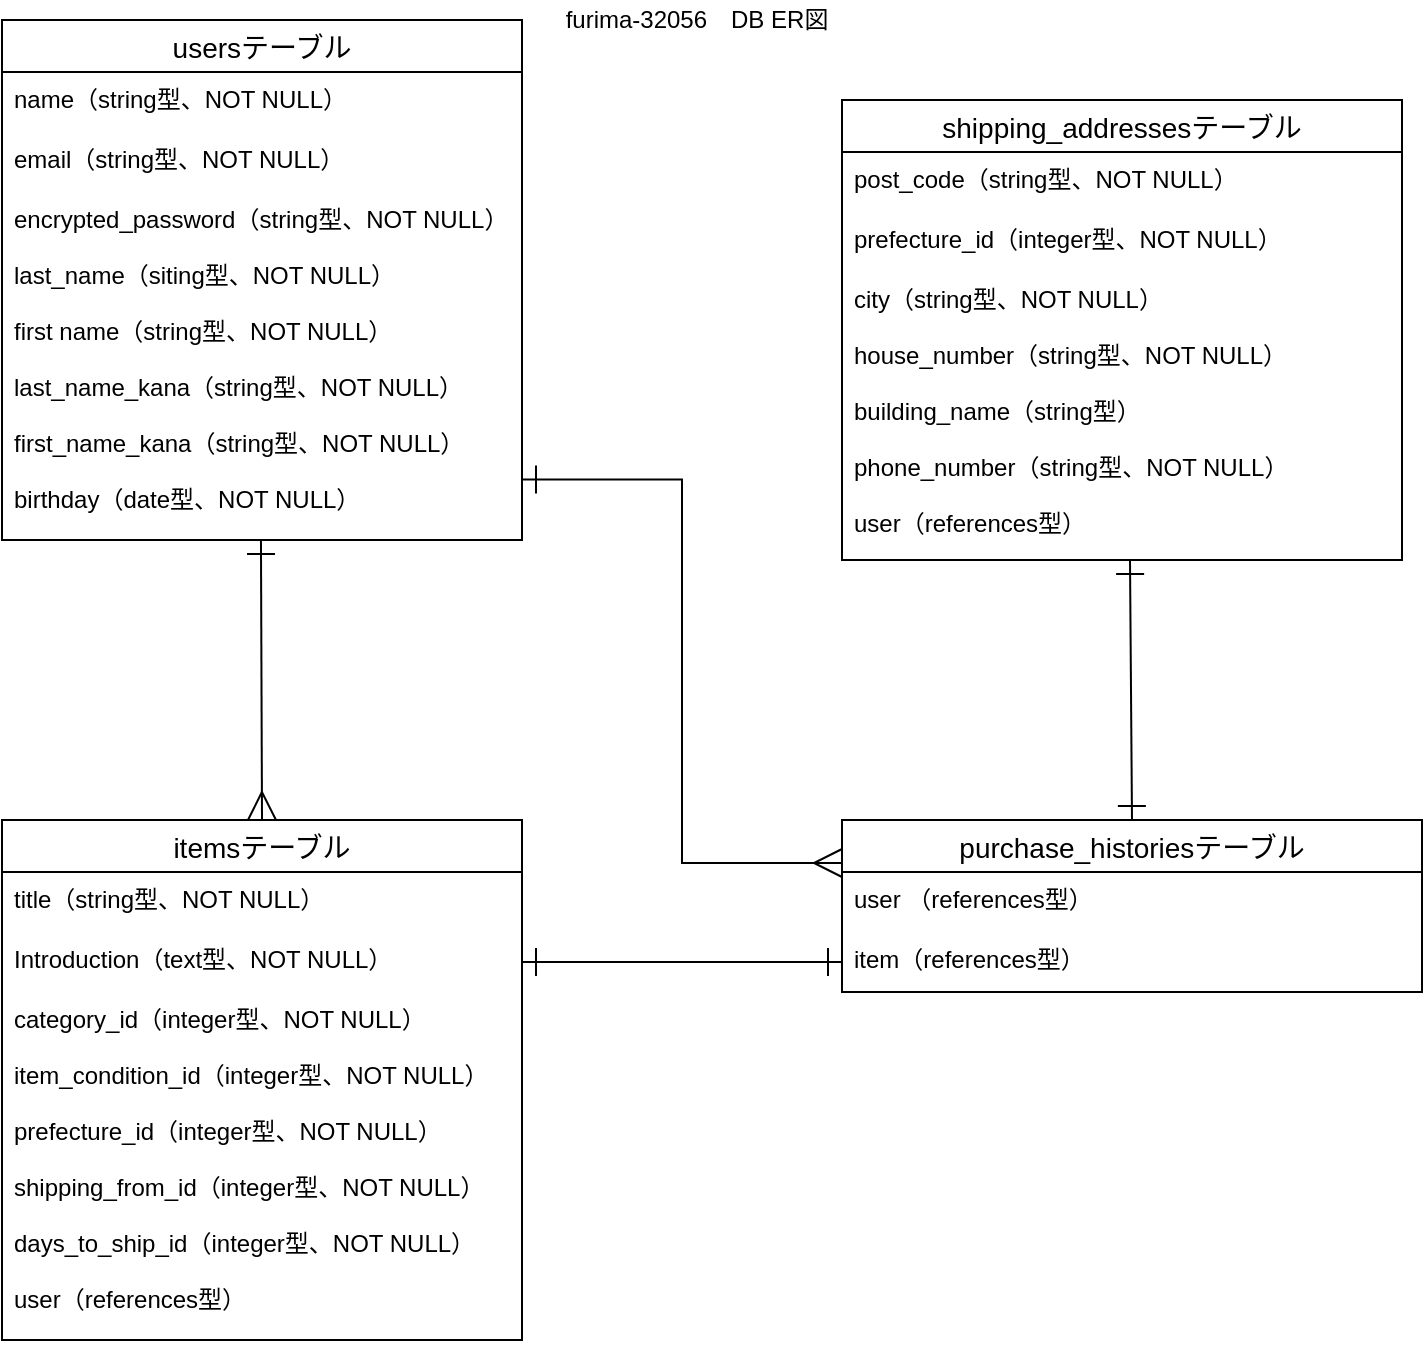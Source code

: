 <mxfile version="13.6.5">
    <diagram id="pAn4AHUUTgOaKvMXLmUd" name="ページ1">
        <mxGraphModel dx="1677" dy="680" grid="1" gridSize="10" guides="1" tooltips="1" connect="1" arrows="1" fold="1" page="1" pageScale="1" pageWidth="827" pageHeight="1169" math="0" shadow="0">
            <root>
                <mxCell id="0"/>
                <mxCell id="1" parent="0"/>
                <mxCell id="2" value="usersテーブル" style="swimlane;fontStyle=0;childLayout=stackLayout;horizontal=1;startSize=26;horizontalStack=0;resizeParent=1;resizeParentMax=0;resizeLast=0;collapsible=1;marginBottom=0;align=center;fontSize=14;" vertex="1" parent="1">
                    <mxGeometry x="-760" y="40" width="260" height="260" as="geometry"/>
                </mxCell>
                <mxCell id="3" value="name（string型、NOT NULL）&#10;" style="text;strokeColor=none;fillColor=none;spacingLeft=4;spacingRight=4;overflow=hidden;rotatable=0;points=[[0,0.5],[1,0.5]];portConstraint=eastwest;fontSize=12;" vertex="1" parent="2">
                    <mxGeometry y="26" width="260" height="30" as="geometry"/>
                </mxCell>
                <mxCell id="4" value="email（string型、NOT NULL）" style="text;strokeColor=none;fillColor=none;spacingLeft=4;spacingRight=4;overflow=hidden;rotatable=0;points=[[0,0.5],[1,0.5]];portConstraint=eastwest;fontSize=12;" vertex="1" parent="2">
                    <mxGeometry y="56" width="260" height="30" as="geometry"/>
                </mxCell>
                <mxCell id="5" value="encrypted_password（string型、NOT NULL）&#10;&#10;last_name（siting型、NOT NULL）&#10;&#10;first name（string型、NOT NULL）&#10;&#10;last_name_kana（string型、NOT NULL）&#10;&#10;first_name_kana（string型、NOT NULL）&#10;&#10;birthday（date型、NOT NULL）" style="text;strokeColor=none;fillColor=none;spacingLeft=4;spacingRight=4;overflow=hidden;rotatable=0;points=[[0,0.5],[1,0.5]];portConstraint=eastwest;fontSize=12;" vertex="1" parent="2">
                    <mxGeometry y="86" width="260" height="174" as="geometry"/>
                </mxCell>
                <mxCell id="36" style="edgeStyle=orthogonalEdgeStyle;rounded=0;jumpStyle=none;orthogonalLoop=1;jettySize=auto;html=1;exitX=0;exitY=0.25;exitDx=0;exitDy=0;entryX=1;entryY=0.826;entryDx=0;entryDy=0;entryPerimeter=0;startArrow=ERmany;startFill=0;startSize=12;sourcePerimeterSpacing=0;endArrow=ERone;endFill=0;endSize=12;targetPerimeterSpacing=0;" edge="1" parent="1" source="21" target="5">
                    <mxGeometry relative="1" as="geometry"/>
                </mxCell>
                <mxCell id="17" value="shipping_addressesテーブル" style="swimlane;fontStyle=0;childLayout=stackLayout;horizontal=1;startSize=26;horizontalStack=0;resizeParent=1;resizeParentMax=0;resizeLast=0;collapsible=1;marginBottom=0;align=center;fontSize=14;" vertex="1" parent="1">
                    <mxGeometry x="-340" y="80" width="280" height="230" as="geometry"/>
                </mxCell>
                <mxCell id="18" value="post_code（string型、NOT NULL）" style="text;strokeColor=none;fillColor=none;spacingLeft=4;spacingRight=4;overflow=hidden;rotatable=0;points=[[0,0.5],[1,0.5]];portConstraint=eastwest;fontSize=12;" vertex="1" parent="17">
                    <mxGeometry y="26" width="280" height="30" as="geometry"/>
                </mxCell>
                <mxCell id="19" value="prefecture_id（integer型、NOT NULL）" style="text;strokeColor=none;fillColor=none;spacingLeft=4;spacingRight=4;overflow=hidden;rotatable=0;points=[[0,0.5],[1,0.5]];portConstraint=eastwest;fontSize=12;" vertex="1" parent="17">
                    <mxGeometry y="56" width="280" height="30" as="geometry"/>
                </mxCell>
                <mxCell id="20" value="city（string型、NOT NULL）&#10;&#10;house_number（string型、NOT NULL）&#10;&#10;building_name（string型）&#10;&#10;phone_number（string型、NOT NULL）&#10;&#10;user（references型）" style="text;strokeColor=none;fillColor=none;spacingLeft=4;spacingRight=4;overflow=hidden;rotatable=0;points=[[0,0.5],[1,0.5]];portConstraint=eastwest;fontSize=12;" vertex="1" parent="17">
                    <mxGeometry y="86" width="280" height="144" as="geometry"/>
                </mxCell>
                <mxCell id="51" style="edgeStyle=none;rounded=0;jumpStyle=none;orthogonalLoop=1;jettySize=auto;html=1;exitX=0.5;exitY=0;exitDx=0;exitDy=0;startArrow=ERone;startFill=0;startSize=12;sourcePerimeterSpacing=0;endArrow=ERone;endFill=0;endSize=12;targetPerimeterSpacing=0;" edge="1" parent="1" source="21">
                    <mxGeometry relative="1" as="geometry">
                        <mxPoint x="-196" y="310" as="targetPoint"/>
                    </mxGeometry>
                </mxCell>
                <mxCell id="21" value="purchase_historiesテーブル" style="swimlane;fontStyle=0;childLayout=stackLayout;horizontal=1;startSize=26;horizontalStack=0;resizeParent=1;resizeParentMax=0;resizeLast=0;collapsible=1;marginBottom=0;align=center;fontSize=14;" vertex="1" parent="1">
                    <mxGeometry x="-340" y="440" width="290" height="86" as="geometry"/>
                </mxCell>
                <mxCell id="22" value="user （references型）" style="text;strokeColor=none;fillColor=none;spacingLeft=4;spacingRight=4;overflow=hidden;rotatable=0;points=[[0,0.5],[1,0.5]];portConstraint=eastwest;fontSize=12;" vertex="1" parent="21">
                    <mxGeometry y="26" width="290" height="30" as="geometry"/>
                </mxCell>
                <mxCell id="23" value="item（references型）" style="text;strokeColor=none;fillColor=none;spacingLeft=4;spacingRight=4;overflow=hidden;rotatable=0;points=[[0,0.5],[1,0.5]];portConstraint=eastwest;fontSize=12;" vertex="1" parent="21">
                    <mxGeometry y="56" width="290" height="30" as="geometry"/>
                </mxCell>
                <mxCell id="41" style="edgeStyle=none;rounded=0;jumpStyle=none;orthogonalLoop=1;jettySize=auto;html=1;exitX=1;exitY=0.5;exitDx=0;exitDy=0;entryX=0;entryY=0.5;entryDx=0;entryDy=0;startArrow=ERone;startFill=0;startSize=12;sourcePerimeterSpacing=0;endArrow=ERone;endFill=0;endSize=12;targetPerimeterSpacing=0;" edge="1" parent="1" source="8" target="23">
                    <mxGeometry relative="1" as="geometry"/>
                </mxCell>
                <mxCell id="56" value="furima-32056　DB ER図" style="text;html=1;align=center;verticalAlign=middle;resizable=0;points=[];autosize=1;" vertex="1" parent="1">
                    <mxGeometry x="-488" y="30" width="150" height="20" as="geometry"/>
                </mxCell>
                <mxCell id="43" value="" style="endArrow=ERone;html=1;startArrow=ERmany;startFill=0;endFill=0;endSize=12;startSize=12;exitX=0.5;exitY=0;exitDx=0;exitDy=0;entryX=0.498;entryY=1;entryDx=0;entryDy=0;entryPerimeter=0;" edge="1" parent="1" source="6" target="5">
                    <mxGeometry width="50" height="50" relative="1" as="geometry">
                        <mxPoint x="-630" y="420" as="sourcePoint"/>
                        <mxPoint x="-630.5" y="350" as="targetPoint"/>
                    </mxGeometry>
                </mxCell>
                <mxCell id="6" value="itemsテーブル" style="swimlane;fontStyle=0;childLayout=stackLayout;horizontal=1;startSize=26;horizontalStack=0;resizeParent=1;resizeParentMax=0;resizeLast=0;collapsible=1;marginBottom=0;align=center;fontSize=14;direction=east;" vertex="1" parent="1">
                    <mxGeometry x="-760" y="440" width="260" height="260" as="geometry"/>
                </mxCell>
                <mxCell id="7" value="title（string型、NOT NULL）" style="text;strokeColor=none;fillColor=none;spacingLeft=4;spacingRight=4;overflow=hidden;rotatable=0;points=[[0,0.5],[1,0.5]];portConstraint=eastwest;fontSize=12;" vertex="1" parent="6">
                    <mxGeometry y="26" width="260" height="30" as="geometry"/>
                </mxCell>
                <mxCell id="8" value="Introduction（text型、NOT NULL）&#10;" style="text;strokeColor=none;fillColor=none;spacingLeft=4;spacingRight=4;overflow=hidden;rotatable=0;points=[[0,0.5],[1,0.5]];portConstraint=eastwest;fontSize=12;" vertex="1" parent="6">
                    <mxGeometry y="56" width="260" height="30" as="geometry"/>
                </mxCell>
                <mxCell id="9" value="category_id（integer型、NOT NULL）&#10;&#10;item_condition_id（integer型、NOT NULL）&#10;&#10;prefecture_id（integer型、NOT NULL）&#10;&#10;shipping_from_id（integer型、NOT NULL）&#10;&#10;days_to_ship_id（integer型、NOT NULL）&#10;&#10;user（references型）&#10;&#10;" style="text;strokeColor=none;fillColor=none;spacingLeft=4;spacingRight=4;overflow=hidden;rotatable=0;points=[[0,0.5],[1,0.5]];portConstraint=eastwest;fontSize=12;" vertex="1" parent="6">
                    <mxGeometry y="86" width="260" height="174" as="geometry"/>
                </mxCell>
            </root>
        </mxGraphModel>
    </diagram>
</mxfile>